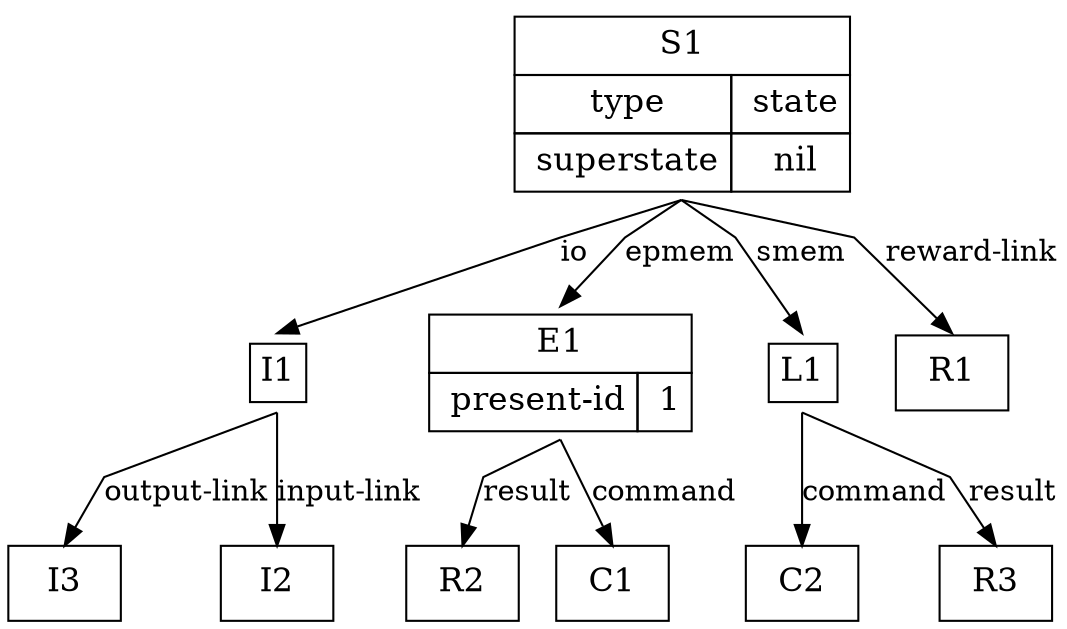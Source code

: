 digraph g {
   node [shape = "box" fontsize = "16"];
   edge [];
   graph [ rankdir = "TD" splines = "polyline"];
   "I1" [
      colorscheme="X11"
      penwidth = "0"
      label = <<TABLE BORDER="0" CELLBORDER="1" CELLSPACING="0" CELLPADDING="4">
                <TR> <TD COLSPAN="3">I1</TD> </TR>
              </TABLE>
              >
   ];


   "S1" [
      colorscheme="X11"
      penwidth = "0"
      label = <<TABLE BORDER="0" CELLBORDER="1" CELLSPACING="0" CELLPADDING="4">
                <TR> <TD COLSPAN="3">S1</TD> </TR>
                <TR> <TD  > type</TD><TD  > state</TD> </TR>
                <TR> <TD  > superstate</TD><TD  > nil</TD> </TR>
              </TABLE>
              >
   ];


   "E1" [
      colorscheme="X11"
      penwidth = "0"
      label = <<TABLE BORDER="0" CELLBORDER="1" CELLSPACING="0" CELLPADDING="4">
                <TR> <TD COLSPAN="3">E1</TD> </TR>
                <TR> <TD  > present-id</TD><TD  > 1</TD> </TR>
              </TABLE>
              >
   ];


   "L1" [
      colorscheme="X11"
      penwidth = "0"
      label = <<TABLE BORDER="0" CELLBORDER="1" CELLSPACING="0" CELLPADDING="4">
                <TR> <TD COLSPAN="3">L1</TD> </TR>
              </TABLE>
              >
   ];


"I1":s -> "I3":n [label = "output-link"]
"I1":s -> "I2":n [label = "input-link"]
"S1":s -> "E1":n [label = "epmem"]
"S1":s -> "R1":n [label = "reward-link"]
"S1":s -> "L1":n [label = "smem"]
"S1":s -> "I1":n [label = "io"]
"E1":s -> "R2":n [label = "result"]
"E1":s -> "C1":n [label = "command"]
"L1":s -> "C2":n [label = "command"]
"L1":s -> "R3":n [label = "result"]
}

